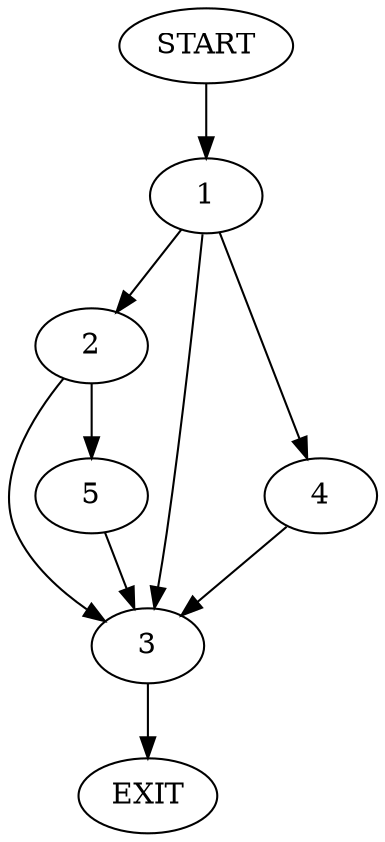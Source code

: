 digraph {
0 [label="START"]
6 [label="EXIT"]
0 -> 1
1 -> 2
1 -> 3
1 -> 4
2 -> 5
2 -> 3
3 -> 6
4 -> 3
5 -> 3
}
